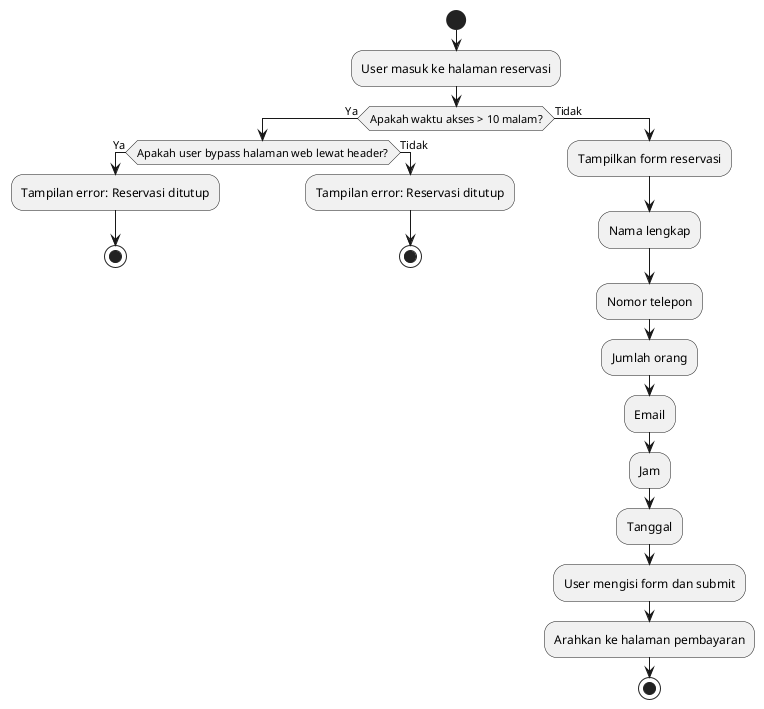@startuml

start

:User masuk ke halaman reservasi;
if (Apakah waktu akses > 10 malam?) then (Ya)
  if (Apakah user bypass halaman web lewat header?) then (Ya)
    :Tampilan error: Reservasi ditutup;
    stop
  else (Tidak)
    :Tampilan error: Reservasi ditutup;
    stop
  endif
else (Tidak)
  :Tampilkan form reservasi;
  :Nama lengkap;
  :Nomor telepon;
  :Jumlah orang;
  :Email;
  :Jam;
  :Tanggal;
  :User mengisi form dan submit;
  :Arahkan ke halaman pembayaran;
  stop
endif

@enduml
